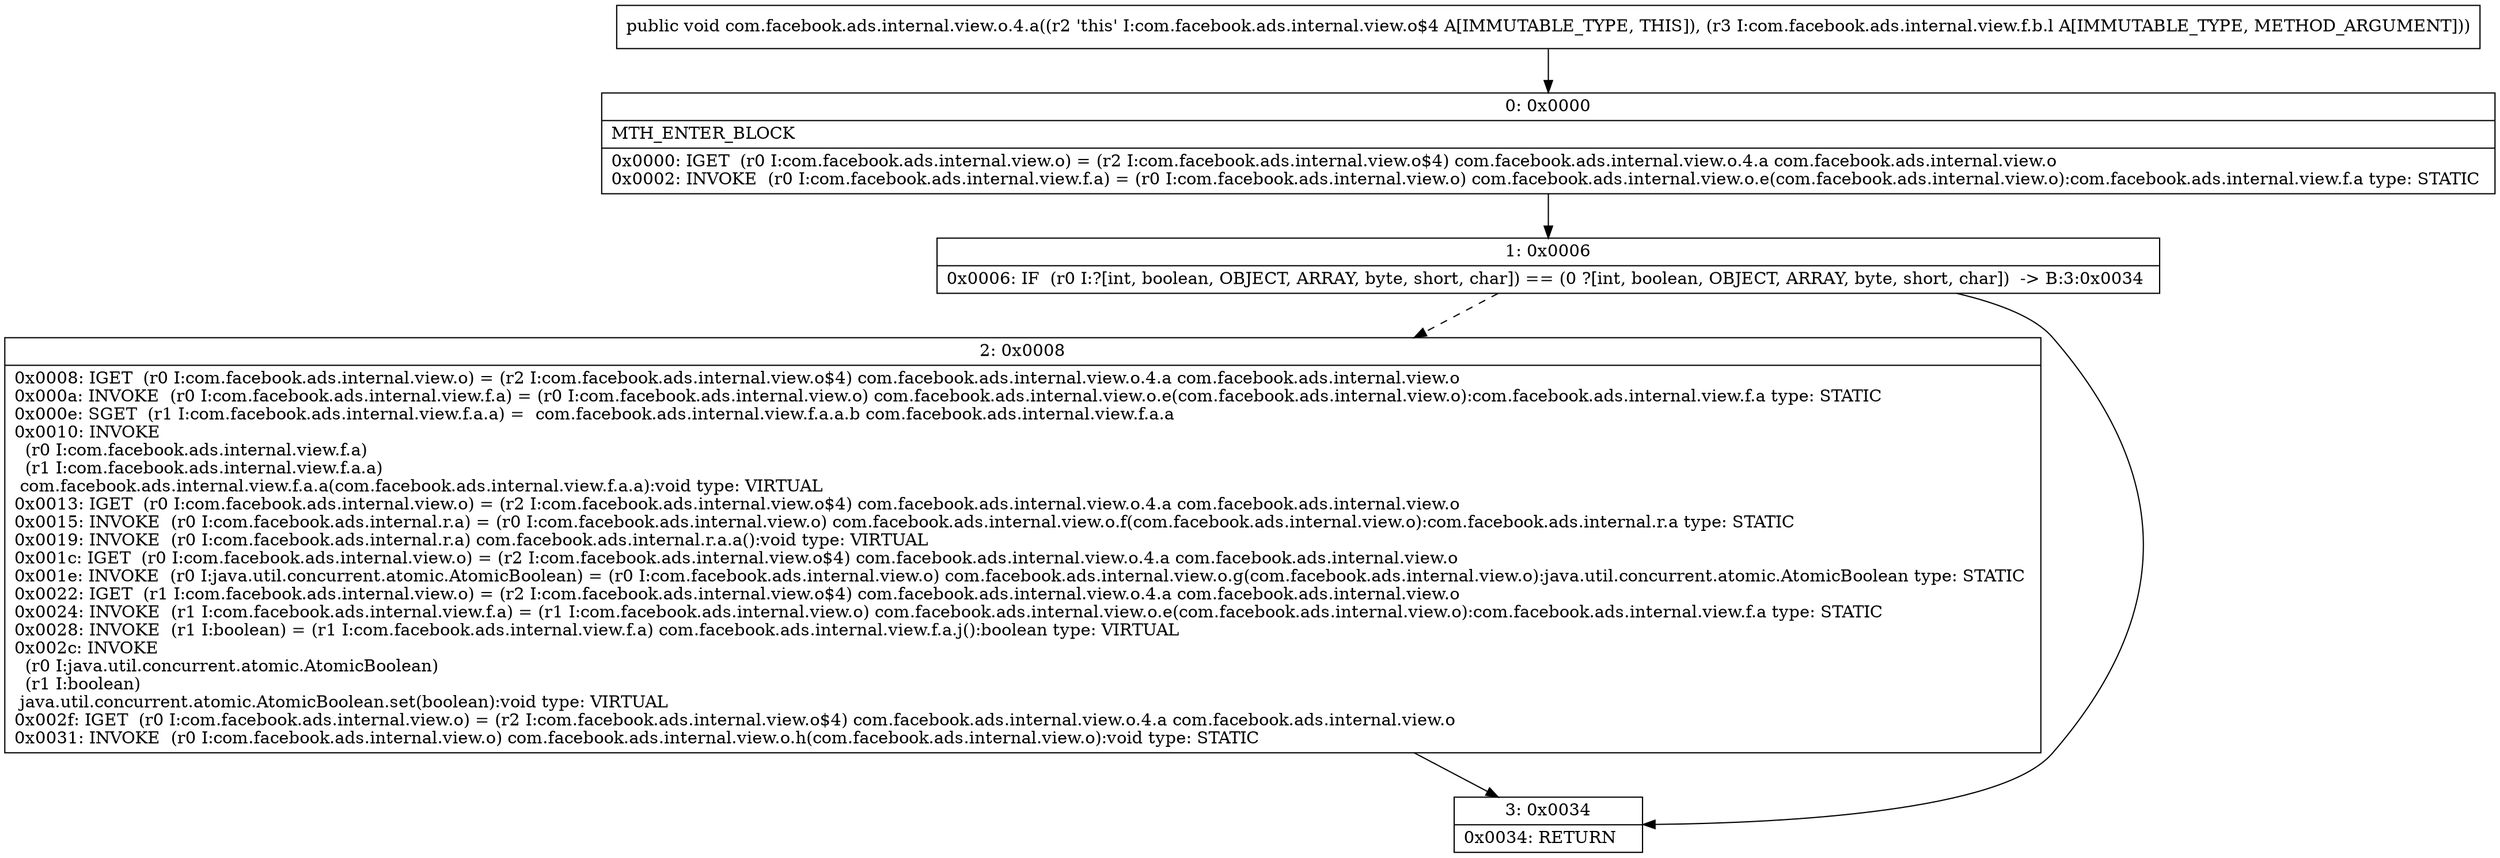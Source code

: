 digraph "CFG forcom.facebook.ads.internal.view.o.4.a(Lcom\/facebook\/ads\/internal\/view\/f\/b\/l;)V" {
Node_0 [shape=record,label="{0\:\ 0x0000|MTH_ENTER_BLOCK\l|0x0000: IGET  (r0 I:com.facebook.ads.internal.view.o) = (r2 I:com.facebook.ads.internal.view.o$4) com.facebook.ads.internal.view.o.4.a com.facebook.ads.internal.view.o \l0x0002: INVOKE  (r0 I:com.facebook.ads.internal.view.f.a) = (r0 I:com.facebook.ads.internal.view.o) com.facebook.ads.internal.view.o.e(com.facebook.ads.internal.view.o):com.facebook.ads.internal.view.f.a type: STATIC \l}"];
Node_1 [shape=record,label="{1\:\ 0x0006|0x0006: IF  (r0 I:?[int, boolean, OBJECT, ARRAY, byte, short, char]) == (0 ?[int, boolean, OBJECT, ARRAY, byte, short, char])  \-\> B:3:0x0034 \l}"];
Node_2 [shape=record,label="{2\:\ 0x0008|0x0008: IGET  (r0 I:com.facebook.ads.internal.view.o) = (r2 I:com.facebook.ads.internal.view.o$4) com.facebook.ads.internal.view.o.4.a com.facebook.ads.internal.view.o \l0x000a: INVOKE  (r0 I:com.facebook.ads.internal.view.f.a) = (r0 I:com.facebook.ads.internal.view.o) com.facebook.ads.internal.view.o.e(com.facebook.ads.internal.view.o):com.facebook.ads.internal.view.f.a type: STATIC \l0x000e: SGET  (r1 I:com.facebook.ads.internal.view.f.a.a) =  com.facebook.ads.internal.view.f.a.a.b com.facebook.ads.internal.view.f.a.a \l0x0010: INVOKE  \l  (r0 I:com.facebook.ads.internal.view.f.a)\l  (r1 I:com.facebook.ads.internal.view.f.a.a)\l com.facebook.ads.internal.view.f.a.a(com.facebook.ads.internal.view.f.a.a):void type: VIRTUAL \l0x0013: IGET  (r0 I:com.facebook.ads.internal.view.o) = (r2 I:com.facebook.ads.internal.view.o$4) com.facebook.ads.internal.view.o.4.a com.facebook.ads.internal.view.o \l0x0015: INVOKE  (r0 I:com.facebook.ads.internal.r.a) = (r0 I:com.facebook.ads.internal.view.o) com.facebook.ads.internal.view.o.f(com.facebook.ads.internal.view.o):com.facebook.ads.internal.r.a type: STATIC \l0x0019: INVOKE  (r0 I:com.facebook.ads.internal.r.a) com.facebook.ads.internal.r.a.a():void type: VIRTUAL \l0x001c: IGET  (r0 I:com.facebook.ads.internal.view.o) = (r2 I:com.facebook.ads.internal.view.o$4) com.facebook.ads.internal.view.o.4.a com.facebook.ads.internal.view.o \l0x001e: INVOKE  (r0 I:java.util.concurrent.atomic.AtomicBoolean) = (r0 I:com.facebook.ads.internal.view.o) com.facebook.ads.internal.view.o.g(com.facebook.ads.internal.view.o):java.util.concurrent.atomic.AtomicBoolean type: STATIC \l0x0022: IGET  (r1 I:com.facebook.ads.internal.view.o) = (r2 I:com.facebook.ads.internal.view.o$4) com.facebook.ads.internal.view.o.4.a com.facebook.ads.internal.view.o \l0x0024: INVOKE  (r1 I:com.facebook.ads.internal.view.f.a) = (r1 I:com.facebook.ads.internal.view.o) com.facebook.ads.internal.view.o.e(com.facebook.ads.internal.view.o):com.facebook.ads.internal.view.f.a type: STATIC \l0x0028: INVOKE  (r1 I:boolean) = (r1 I:com.facebook.ads.internal.view.f.a) com.facebook.ads.internal.view.f.a.j():boolean type: VIRTUAL \l0x002c: INVOKE  \l  (r0 I:java.util.concurrent.atomic.AtomicBoolean)\l  (r1 I:boolean)\l java.util.concurrent.atomic.AtomicBoolean.set(boolean):void type: VIRTUAL \l0x002f: IGET  (r0 I:com.facebook.ads.internal.view.o) = (r2 I:com.facebook.ads.internal.view.o$4) com.facebook.ads.internal.view.o.4.a com.facebook.ads.internal.view.o \l0x0031: INVOKE  (r0 I:com.facebook.ads.internal.view.o) com.facebook.ads.internal.view.o.h(com.facebook.ads.internal.view.o):void type: STATIC \l}"];
Node_3 [shape=record,label="{3\:\ 0x0034|0x0034: RETURN   \l}"];
MethodNode[shape=record,label="{public void com.facebook.ads.internal.view.o.4.a((r2 'this' I:com.facebook.ads.internal.view.o$4 A[IMMUTABLE_TYPE, THIS]), (r3 I:com.facebook.ads.internal.view.f.b.l A[IMMUTABLE_TYPE, METHOD_ARGUMENT])) }"];
MethodNode -> Node_0;
Node_0 -> Node_1;
Node_1 -> Node_2[style=dashed];
Node_1 -> Node_3;
Node_2 -> Node_3;
}

